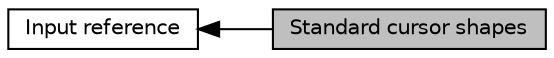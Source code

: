 digraph "Standard cursor shapes"
{
  edge [fontname="Helvetica",fontsize="10",labelfontname="Helvetica",labelfontsize="10"];
  node [fontname="Helvetica",fontsize="10",shape=record];
  rankdir=LR;
  Node0 [label="Standard cursor shapes",height=0.2,width=0.4,color="black", fillcolor="grey75", style="filled", fontcolor="black"];
  Node1 [label="Input reference",height=0.2,width=0.4,color="black", fillcolor="white", style="filled",URL="$group__input.html"];
  Node1->Node0 [shape=plaintext, dir="back", style="solid"];
}
